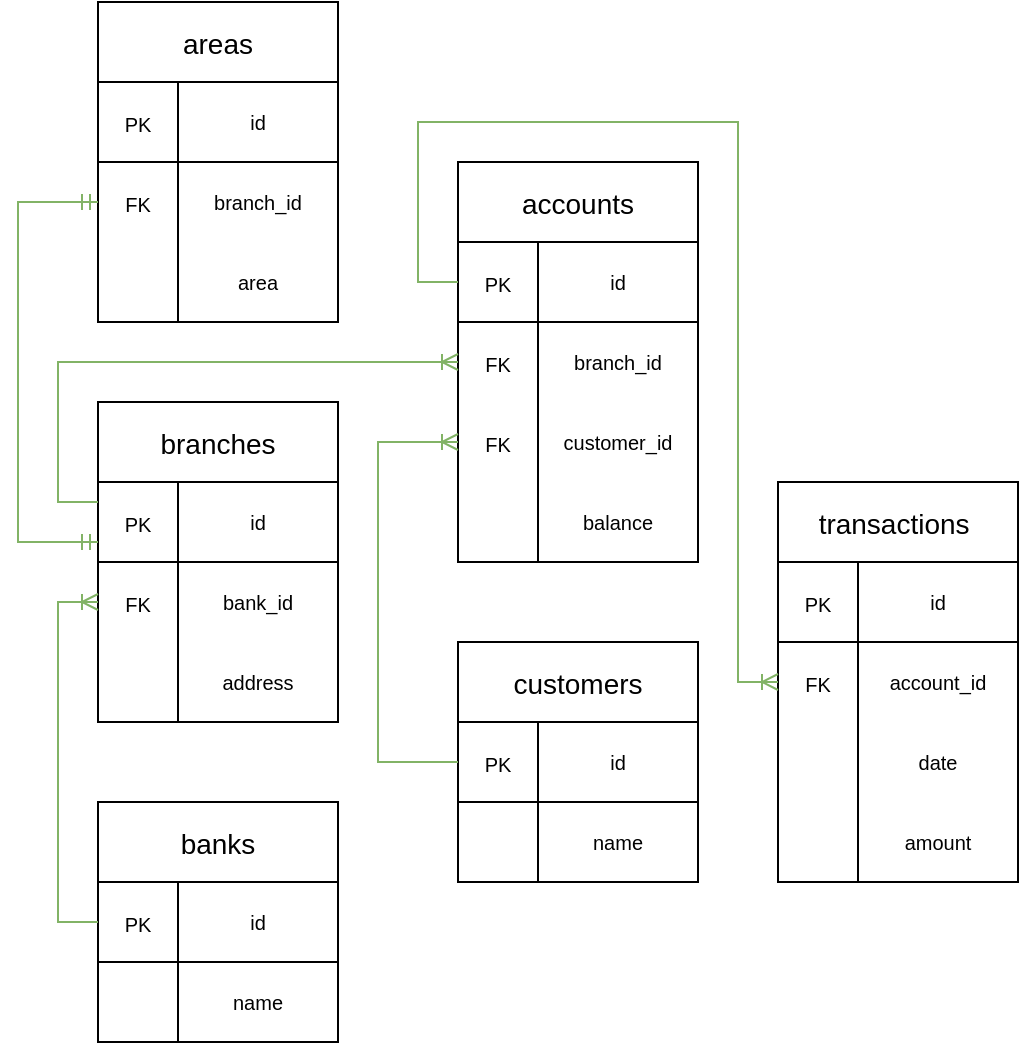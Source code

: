 <mxfile version="20.2.8" type="device"><diagram id="e66KmySKDJcLNJ9TP_nO" name="Страница 1"><mxGraphModel dx="981" dy="591" grid="1" gridSize="10" guides="1" tooltips="1" connect="1" arrows="1" fold="1" page="1" pageScale="1" pageWidth="1169" pageHeight="827" math="0" shadow="0"><root><mxCell id="0"/><mxCell id="1" parent="0"/><mxCell id="TWQ2prV5xathUsk_82fm-4" value="" style="rounded=0;whiteSpace=wrap;html=1;fontSize=18;" parent="1" vertex="1"><mxGeometry x="120" y="480" width="80" height="80" as="geometry"/></mxCell><mxCell id="TWQ2prV5xathUsk_82fm-5" value="" style="rounded=0;whiteSpace=wrap;html=1;strokeColor=default;fontSize=18;" parent="1" vertex="1"><mxGeometry x="80" y="480" width="40" height="80" as="geometry"/></mxCell><mxCell id="TWQ2prV5xathUsk_82fm-6" value="&lt;font style=&quot;font-size: 14px;&quot;&gt;banks&lt;/font&gt;" style="rounded=0;whiteSpace=wrap;html=1;strokeColor=default;fontSize=18;" parent="1" vertex="1"><mxGeometry x="80" y="440" width="120" height="40" as="geometry"/></mxCell><mxCell id="TWQ2prV5xathUsk_82fm-7" value="&lt;font style=&quot;font-size: 10px;&quot;&gt;PK&lt;/font&gt;" style="text;html=1;strokeColor=default;fillColor=none;align=center;verticalAlign=middle;whiteSpace=wrap;rounded=0;fontSize=14;" parent="1" vertex="1"><mxGeometry x="80" y="480" width="40" height="40" as="geometry"/></mxCell><mxCell id="TWQ2prV5xathUsk_82fm-9" value="name" style="text;html=1;strokeColor=none;fillColor=none;align=center;verticalAlign=middle;whiteSpace=wrap;rounded=0;fontSize=10;" parent="1" vertex="1"><mxGeometry x="120" y="520" width="80" height="40" as="geometry"/></mxCell><mxCell id="TWQ2prV5xathUsk_82fm-10" value="" style="rounded=0;whiteSpace=wrap;html=1;fontSize=18;" parent="1" vertex="1"><mxGeometry x="120" y="280" width="80" height="120" as="geometry"/></mxCell><mxCell id="TWQ2prV5xathUsk_82fm-11" value="" style="rounded=0;whiteSpace=wrap;html=1;strokeColor=default;fontSize=18;" parent="1" vertex="1"><mxGeometry x="80" y="280" width="40" height="120" as="geometry"/></mxCell><mxCell id="TWQ2prV5xathUsk_82fm-12" value="&lt;font style=&quot;font-size: 14px;&quot;&gt;branches&lt;/font&gt;" style="rounded=0;whiteSpace=wrap;html=1;strokeColor=default;fontSize=18;" parent="1" vertex="1"><mxGeometry x="80" y="240" width="120" height="40" as="geometry"/></mxCell><mxCell id="TWQ2prV5xathUsk_82fm-13" value="&lt;font style=&quot;font-size: 10px;&quot;&gt;PK&lt;/font&gt;" style="text;html=1;strokeColor=default;fillColor=none;align=center;verticalAlign=middle;whiteSpace=wrap;rounded=0;fontSize=14;" parent="1" vertex="1"><mxGeometry x="80" y="280" width="40" height="40" as="geometry"/></mxCell><mxCell id="TWQ2prV5xathUsk_82fm-15" value="bank_id" style="text;html=1;strokeColor=none;fillColor=none;align=center;verticalAlign=middle;whiteSpace=wrap;rounded=0;fontSize=10;" parent="1" vertex="1"><mxGeometry x="120" y="320" width="80" height="40" as="geometry"/></mxCell><mxCell id="TWQ2prV5xathUsk_82fm-16" value="address" style="text;html=1;strokeColor=none;fillColor=none;align=center;verticalAlign=middle;whiteSpace=wrap;rounded=0;fontSize=10;" parent="1" vertex="1"><mxGeometry x="120" y="360" width="80" height="40" as="geometry"/></mxCell><mxCell id="TWQ2prV5xathUsk_82fm-17" value="&lt;font style=&quot;font-size: 10px;&quot;&gt;FK&lt;/font&gt;" style="text;html=1;strokeColor=none;fillColor=none;align=center;verticalAlign=middle;whiteSpace=wrap;rounded=0;fontSize=14;" parent="1" vertex="1"><mxGeometry x="80" y="320" width="40" height="40" as="geometry"/></mxCell><mxCell id="TWQ2prV5xathUsk_82fm-32" value="" style="rounded=0;whiteSpace=wrap;html=1;fontSize=18;" parent="1" vertex="1"><mxGeometry x="120" y="80" width="80" height="120" as="geometry"/></mxCell><mxCell id="TWQ2prV5xathUsk_82fm-33" value="" style="rounded=0;whiteSpace=wrap;html=1;strokeColor=default;fontSize=18;" parent="1" vertex="1"><mxGeometry x="80" y="80" width="40" height="120" as="geometry"/></mxCell><mxCell id="TWQ2prV5xathUsk_82fm-34" value="&lt;font style=&quot;font-size: 14px;&quot;&gt;areas&lt;/font&gt;" style="rounded=0;whiteSpace=wrap;html=1;strokeColor=default;fontSize=18;" parent="1" vertex="1"><mxGeometry x="80" y="40" width="120" height="40" as="geometry"/></mxCell><mxCell id="TWQ2prV5xathUsk_82fm-35" value="&lt;font style=&quot;font-size: 10px;&quot;&gt;PK&lt;/font&gt;" style="text;html=1;strokeColor=default;fillColor=none;align=center;verticalAlign=middle;whiteSpace=wrap;rounded=0;fontSize=14;" parent="1" vertex="1"><mxGeometry x="80" y="80" width="40" height="40" as="geometry"/></mxCell><mxCell id="TWQ2prV5xathUsk_82fm-36" value="branch_id" style="text;html=1;align=center;verticalAlign=middle;whiteSpace=wrap;rounded=0;fontSize=10;" parent="1" vertex="1"><mxGeometry x="120" y="120" width="80" height="40" as="geometry"/></mxCell><mxCell id="TWQ2prV5xathUsk_82fm-37" value="area" style="text;html=1;strokeColor=none;fillColor=none;align=center;verticalAlign=middle;whiteSpace=wrap;rounded=0;fontSize=10;" parent="1" vertex="1"><mxGeometry x="120" y="160" width="80" height="40" as="geometry"/></mxCell><mxCell id="TWQ2prV5xathUsk_82fm-38" value="" style="rounded=0;whiteSpace=wrap;html=1;fontSize=18;" parent="1" vertex="1"><mxGeometry x="300" y="400" width="80" height="80" as="geometry"/></mxCell><mxCell id="TWQ2prV5xathUsk_82fm-39" value="" style="rounded=0;whiteSpace=wrap;html=1;strokeColor=default;fontSize=18;" parent="1" vertex="1"><mxGeometry x="260" y="400" width="40" height="80" as="geometry"/></mxCell><mxCell id="TWQ2prV5xathUsk_82fm-40" value="&lt;font style=&quot;font-size: 14px;&quot;&gt;customers&lt;/font&gt;" style="rounded=0;whiteSpace=wrap;html=1;strokeColor=default;fontSize=18;" parent="1" vertex="1"><mxGeometry x="260" y="360" width="120" height="40" as="geometry"/></mxCell><mxCell id="TWQ2prV5xathUsk_82fm-41" value="&lt;font style=&quot;font-size: 10px;&quot;&gt;PK&lt;/font&gt;" style="text;html=1;strokeColor=default;fillColor=none;align=center;verticalAlign=middle;whiteSpace=wrap;rounded=0;fontSize=14;" parent="1" vertex="1"><mxGeometry x="260" y="400" width="40" height="40" as="geometry"/></mxCell><mxCell id="TWQ2prV5xathUsk_82fm-47" value="" style="rounded=0;whiteSpace=wrap;html=1;fontSize=18;" parent="1" vertex="1"><mxGeometry x="300" y="160" width="80" height="160" as="geometry"/></mxCell><mxCell id="TWQ2prV5xathUsk_82fm-48" value="" style="rounded=0;whiteSpace=wrap;html=1;strokeColor=default;fontSize=18;" parent="1" vertex="1"><mxGeometry x="260" y="160" width="40" height="160" as="geometry"/></mxCell><mxCell id="TWQ2prV5xathUsk_82fm-49" value="&lt;font style=&quot;font-size: 14px;&quot;&gt;accounts&lt;/font&gt;" style="rounded=0;whiteSpace=wrap;html=1;strokeColor=default;fontSize=18;" parent="1" vertex="1"><mxGeometry x="260" y="120" width="120" height="40" as="geometry"/></mxCell><mxCell id="TWQ2prV5xathUsk_82fm-50" value="&lt;font style=&quot;font-size: 10px;&quot;&gt;PK&lt;/font&gt;" style="text;html=1;strokeColor=default;fillColor=none;align=center;verticalAlign=middle;whiteSpace=wrap;rounded=0;fontSize=14;" parent="1" vertex="1"><mxGeometry x="260" y="160" width="40" height="40" as="geometry"/></mxCell><mxCell id="TWQ2prV5xathUsk_82fm-51" value="customer_id" style="text;html=1;align=center;verticalAlign=middle;whiteSpace=wrap;rounded=0;fontSize=10;" parent="1" vertex="1"><mxGeometry x="300" y="240" width="80" height="40" as="geometry"/></mxCell><mxCell id="TWQ2prV5xathUsk_82fm-54" value="" style="rounded=0;whiteSpace=wrap;html=1;fontSize=18;" parent="1" vertex="1"><mxGeometry x="460" y="320" width="80" height="160" as="geometry"/></mxCell><mxCell id="TWQ2prV5xathUsk_82fm-55" value="" style="rounded=0;whiteSpace=wrap;html=1;strokeColor=default;fontSize=18;" parent="1" vertex="1"><mxGeometry x="420" y="320" width="40" height="160" as="geometry"/></mxCell><mxCell id="TWQ2prV5xathUsk_82fm-56" value="&lt;font style=&quot;font-size: 14px;&quot;&gt;transactions&amp;nbsp;&lt;/font&gt;&lt;b&gt;&lt;br&gt;&lt;/b&gt;" style="rounded=0;whiteSpace=wrap;html=1;strokeColor=default;fontSize=18;" parent="1" vertex="1"><mxGeometry x="420" y="280" width="120" height="40" as="geometry"/></mxCell><mxCell id="TWQ2prV5xathUsk_82fm-57" value="&lt;font style=&quot;font-size: 10px;&quot;&gt;PK&lt;/font&gt;" style="text;html=1;strokeColor=default;fillColor=none;align=center;verticalAlign=middle;whiteSpace=wrap;rounded=0;fontSize=14;" parent="1" vertex="1"><mxGeometry x="420" y="320" width="40" height="40" as="geometry"/></mxCell><mxCell id="TWQ2prV5xathUsk_82fm-59" value="amount" style="text;html=1;strokeColor=none;fillColor=none;align=center;verticalAlign=middle;whiteSpace=wrap;rounded=0;fontSize=10;" parent="1" vertex="1"><mxGeometry x="460" y="440" width="80" height="40" as="geometry"/></mxCell><mxCell id="TWQ2prV5xathUsk_82fm-60" value="date" style="text;html=1;strokeColor=none;fillColor=none;align=center;verticalAlign=middle;whiteSpace=wrap;rounded=0;fontSize=10;" parent="1" vertex="1"><mxGeometry x="460" y="400" width="80" height="40" as="geometry"/></mxCell><mxCell id="TWQ2prV5xathUsk_82fm-62" value="" style="edgeStyle=orthogonalEdgeStyle;fontSize=12;html=1;endArrow=ERmandOne;startArrow=ERmandOne;rounded=0;exitX=0;exitY=0.75;exitDx=0;exitDy=0;entryX=0;entryY=0.5;entryDx=0;entryDy=0;fillColor=#d5e8d4;strokeColor=#82b366;" parent="1" source="TWQ2prV5xathUsk_82fm-13" target="3Rjq661Kr-VH2EcGVyRj-9" edge="1"><mxGeometry width="100" height="100" relative="1" as="geometry"><mxPoint x="80" y="350" as="sourcePoint"/><mxPoint x="60" y="190" as="targetPoint"/><Array as="points"><mxPoint x="40" y="310"/><mxPoint x="40" y="140"/></Array></mxGeometry></mxCell><mxCell id="TWQ2prV5xathUsk_82fm-63" value="" style="edgeStyle=orthogonalEdgeStyle;fontSize=12;html=1;endArrow=ERoneToMany;rounded=0;entryX=0;entryY=0.5;entryDx=0;entryDy=0;fillColor=#d5e8d4;strokeColor=#82b366;" parent="1" target="TWQ2prV5xathUsk_82fm-17" edge="1"><mxGeometry width="100" height="100" relative="1" as="geometry"><mxPoint x="80" y="500" as="sourcePoint"/><mxPoint x="60" y="360" as="targetPoint"/><Array as="points"><mxPoint x="80" y="500"/><mxPoint x="60" y="500"/><mxPoint x="60" y="340"/></Array></mxGeometry></mxCell><mxCell id="TWQ2prV5xathUsk_82fm-69" value="account_id" style="text;html=1;strokeColor=none;fillColor=none;align=center;verticalAlign=middle;whiteSpace=wrap;rounded=0;fontSize=10;" parent="1" vertex="1"><mxGeometry x="460" y="360" width="80" height="40" as="geometry"/></mxCell><mxCell id="TWQ2prV5xathUsk_82fm-70" value="&lt;font style=&quot;font-size: 10px;&quot;&gt;FK&lt;/font&gt;" style="text;html=1;strokeColor=none;fillColor=none;align=center;verticalAlign=middle;whiteSpace=wrap;rounded=0;fontSize=14;" parent="1" vertex="1"><mxGeometry x="420" y="360" width="40" height="40" as="geometry"/></mxCell><mxCell id="TWQ2prV5xathUsk_82fm-75" value="branch_id" style="text;html=1;strokeColor=none;fillColor=none;align=center;verticalAlign=middle;whiteSpace=wrap;rounded=0;fontSize=10;" parent="1" vertex="1"><mxGeometry x="300" y="200" width="80" height="40" as="geometry"/></mxCell><mxCell id="TWQ2prV5xathUsk_82fm-76" value="&lt;font style=&quot;font-size: 10px;&quot;&gt;FK&lt;/font&gt;" style="text;html=1;strokeColor=none;fillColor=none;align=center;verticalAlign=middle;whiteSpace=wrap;rounded=0;fontSize=14;" parent="1" vertex="1"><mxGeometry x="260" y="240" width="40" height="40" as="geometry"/></mxCell><mxCell id="TWQ2prV5xathUsk_82fm-77" value="" style="edgeStyle=orthogonalEdgeStyle;fontSize=12;html=1;endArrow=ERoneToMany;rounded=0;entryX=0;entryY=0.5;entryDx=0;entryDy=0;fillColor=#d5e8d4;strokeColor=#82b366;exitX=0;exitY=0.25;exitDx=0;exitDy=0;" parent="1" source="TWQ2prV5xathUsk_82fm-13" target="3Rjq661Kr-VH2EcGVyRj-11" edge="1"><mxGeometry width="100" height="100" relative="1" as="geometry"><mxPoint x="80" y="300" as="sourcePoint"/><mxPoint x="430" y="230" as="targetPoint"/><Array as="points"><mxPoint x="60" y="290"/><mxPoint x="60" y="220"/></Array></mxGeometry></mxCell><mxCell id="3Rjq661Kr-VH2EcGVyRj-3" value="&lt;font style=&quot;font-size: 10px;&quot;&gt;id&lt;/font&gt;" style="text;html=1;align=center;verticalAlign=middle;whiteSpace=wrap;rounded=0;fontSize=10;strokeColor=default;" parent="1" vertex="1"><mxGeometry x="120" y="480" width="80" height="40" as="geometry"/></mxCell><mxCell id="3Rjq661Kr-VH2EcGVyRj-5" value="&lt;font style=&quot;font-size: 10px;&quot;&gt;id&lt;/font&gt;" style="text;html=1;align=center;verticalAlign=middle;whiteSpace=wrap;rounded=0;fontSize=10;strokeColor=default;" parent="1" vertex="1"><mxGeometry x="120" y="280" width="80" height="40" as="geometry"/></mxCell><mxCell id="3Rjq661Kr-VH2EcGVyRj-8" value="&lt;font style=&quot;font-size: 10px;&quot;&gt;id&lt;/font&gt;" style="text;html=1;align=center;verticalAlign=middle;whiteSpace=wrap;rounded=0;fontSize=10;fillColor=none;strokeColor=default;" parent="1" vertex="1"><mxGeometry x="120" y="80" width="80" height="40" as="geometry"/></mxCell><mxCell id="3Rjq661Kr-VH2EcGVyRj-9" value="&lt;font style=&quot;font-size: 10px;&quot;&gt;FK&lt;/font&gt;" style="text;html=1;strokeColor=none;fillColor=none;align=center;verticalAlign=middle;whiteSpace=wrap;rounded=0;fontSize=14;" parent="1" vertex="1"><mxGeometry x="80" y="120" width="40" height="40" as="geometry"/></mxCell><mxCell id="3Rjq661Kr-VH2EcGVyRj-10" value="&lt;font style=&quot;font-size: 10px;&quot;&gt;id&lt;/font&gt;" style="text;html=1;align=center;verticalAlign=middle;whiteSpace=wrap;rounded=0;fontSize=10;strokeColor=default;" parent="1" vertex="1"><mxGeometry x="300" y="160" width="80" height="40" as="geometry"/></mxCell><mxCell id="3Rjq661Kr-VH2EcGVyRj-11" value="&lt;font style=&quot;font-size: 10px;&quot;&gt;FK&lt;/font&gt;" style="text;html=1;strokeColor=none;fillColor=none;align=center;verticalAlign=middle;whiteSpace=wrap;rounded=0;fontSize=14;" parent="1" vertex="1"><mxGeometry x="260" y="200" width="40" height="40" as="geometry"/></mxCell><mxCell id="3Rjq661Kr-VH2EcGVyRj-14" value="&lt;font style=&quot;font-size: 10px;&quot;&gt;id&lt;/font&gt;" style="text;html=1;align=center;verticalAlign=middle;whiteSpace=wrap;rounded=0;fontSize=10;strokeColor=default;" parent="1" vertex="1"><mxGeometry x="300" y="400" width="80" height="40" as="geometry"/></mxCell><mxCell id="3Rjq661Kr-VH2EcGVyRj-15" value="" style="edgeStyle=orthogonalEdgeStyle;fontSize=12;html=1;endArrow=ERoneToMany;rounded=0;entryX=0;entryY=0.5;entryDx=0;entryDy=0;fillColor=#d5e8d4;strokeColor=#82b366;exitX=0;exitY=0.5;exitDx=0;exitDy=0;" parent="1" source="TWQ2prV5xathUsk_82fm-41" target="TWQ2prV5xathUsk_82fm-76" edge="1"><mxGeometry width="100" height="100" relative="1" as="geometry"><mxPoint x="260" y="460" as="sourcePoint"/><mxPoint x="560" y="325" as="targetPoint"/><Array as="points"><mxPoint x="220" y="420"/><mxPoint x="220" y="260"/></Array></mxGeometry></mxCell><mxCell id="3Rjq661Kr-VH2EcGVyRj-16" value="&lt;font style=&quot;font-size: 10px;&quot;&gt;id&lt;/font&gt;" style="text;html=1;align=center;verticalAlign=middle;whiteSpace=wrap;rounded=0;fontSize=10;fillColor=none;strokeColor=default;" parent="1" vertex="1"><mxGeometry x="460" y="320" width="80" height="40" as="geometry"/></mxCell><mxCell id="3Rjq661Kr-VH2EcGVyRj-17" value="" style="edgeStyle=orthogonalEdgeStyle;fontSize=12;html=1;endArrow=ERoneToMany;rounded=0;entryX=0;entryY=0.5;entryDx=0;entryDy=0;fillColor=#d5e8d4;strokeColor=#82b366;" parent="1" target="TWQ2prV5xathUsk_82fm-70" edge="1"><mxGeometry width="100" height="100" relative="1" as="geometry"><mxPoint x="260" y="180" as="sourcePoint"/><mxPoint x="440" y="230" as="targetPoint"/><Array as="points"><mxPoint x="240" y="180"/><mxPoint x="240" y="100"/><mxPoint x="400" y="100"/><mxPoint x="400" y="380"/></Array></mxGeometry></mxCell><mxCell id="X2ULMt4so2iweanNv-Ga-1" value="name" style="text;html=1;strokeColor=none;fillColor=none;align=center;verticalAlign=middle;whiteSpace=wrap;rounded=0;fontSize=10;" parent="1" vertex="1"><mxGeometry x="300" y="440" width="80" height="40" as="geometry"/></mxCell><mxCell id="X2ULMt4so2iweanNv-Ga-3" value="balance" style="text;html=1;strokeColor=none;fillColor=none;align=center;verticalAlign=middle;whiteSpace=wrap;rounded=0;fontSize=10;" parent="1" vertex="1"><mxGeometry x="300" y="280" width="80" height="40" as="geometry"/></mxCell></root></mxGraphModel></diagram></mxfile>